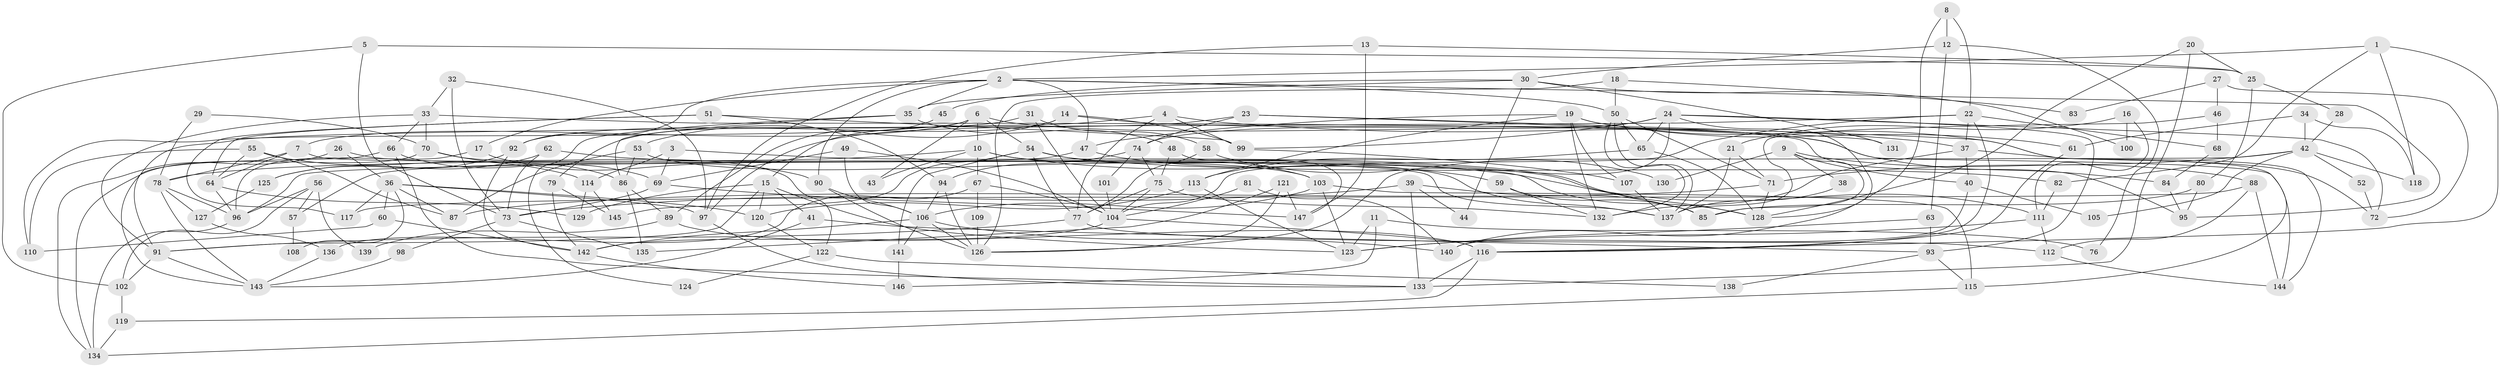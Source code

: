 // Generated by graph-tools (version 1.1) at 2025/02/03/09/25 03:02:04]
// undirected, 147 vertices, 294 edges
graph export_dot {
graph [start="1"]
  node [color=gray90,style=filled];
  1;
  2;
  3;
  4;
  5;
  6;
  7;
  8;
  9;
  10;
  11;
  12;
  13;
  14;
  15;
  16;
  17;
  18;
  19;
  20;
  21;
  22;
  23;
  24;
  25;
  26;
  27;
  28;
  29;
  30;
  31;
  32;
  33;
  34;
  35;
  36;
  37;
  38;
  39;
  40;
  41;
  42;
  43;
  44;
  45;
  46;
  47;
  48;
  49;
  50;
  51;
  52;
  53;
  54;
  55;
  56;
  57;
  58;
  59;
  60;
  61;
  62;
  63;
  64;
  65;
  66;
  67;
  68;
  69;
  70;
  71;
  72;
  73;
  74;
  75;
  76;
  77;
  78;
  79;
  80;
  81;
  82;
  83;
  84;
  85;
  86;
  87;
  88;
  89;
  90;
  91;
  92;
  93;
  94;
  95;
  96;
  97;
  98;
  99;
  100;
  101;
  102;
  103;
  104;
  105;
  106;
  107;
  108;
  109;
  110;
  111;
  112;
  113;
  114;
  115;
  116;
  117;
  118;
  119;
  120;
  121;
  122;
  123;
  124;
  125;
  126;
  127;
  128;
  129;
  130;
  131;
  132;
  133;
  134;
  135;
  136;
  137;
  138;
  139;
  140;
  141;
  142;
  143;
  144;
  145;
  146;
  147;
  1 -- 82;
  1 -- 116;
  1 -- 2;
  1 -- 118;
  2 -- 50;
  2 -- 17;
  2 -- 35;
  2 -- 47;
  2 -- 90;
  2 -- 92;
  2 -- 95;
  3 -- 69;
  3 -- 128;
  3 -- 114;
  4 -- 15;
  4 -- 99;
  4 -- 37;
  4 -- 77;
  5 -- 102;
  5 -- 25;
  5 -- 73;
  6 -- 7;
  6 -- 10;
  6 -- 43;
  6 -- 54;
  6 -- 110;
  6 -- 144;
  7 -- 137;
  7 -- 64;
  7 -- 78;
  8 -- 22;
  8 -- 140;
  8 -- 12;
  9 -- 88;
  9 -- 85;
  9 -- 38;
  9 -- 40;
  9 -- 130;
  10 -- 78;
  10 -- 67;
  10 -- 43;
  10 -- 85;
  10 -- 137;
  11 -- 146;
  11 -- 123;
  11 -- 76;
  12 -- 63;
  12 -- 30;
  12 -- 76;
  13 -- 97;
  13 -- 25;
  13 -- 147;
  14 -- 99;
  14 -- 79;
  14 -- 53;
  14 -- 84;
  15 -- 123;
  15 -- 91;
  15 -- 41;
  15 -- 120;
  15 -- 129;
  16 -- 111;
  16 -- 21;
  16 -- 100;
  17 -- 90;
  17 -- 96;
  18 -- 126;
  18 -- 50;
  18 -- 83;
  19 -- 61;
  19 -- 47;
  19 -- 107;
  19 -- 113;
  19 -- 115;
  19 -- 132;
  20 -- 133;
  20 -- 128;
  20 -- 25;
  21 -- 137;
  21 -- 71;
  22 -- 37;
  22 -- 91;
  22 -- 68;
  22 -- 104;
  22 -- 116;
  23 -- 74;
  23 -- 144;
  23 -- 97;
  23 -- 131;
  24 -- 128;
  24 -- 126;
  24 -- 65;
  24 -- 72;
  24 -- 74;
  24 -- 93;
  24 -- 99;
  25 -- 80;
  25 -- 28;
  26 -- 36;
  26 -- 134;
  26 -- 128;
  27 -- 72;
  27 -- 46;
  27 -- 83;
  28 -- 42;
  29 -- 70;
  29 -- 78;
  30 -- 35;
  30 -- 44;
  30 -- 45;
  30 -- 100;
  30 -- 131;
  31 -- 104;
  31 -- 92;
  31 -- 58;
  32 -- 97;
  32 -- 33;
  32 -- 73;
  33 -- 70;
  33 -- 66;
  33 -- 91;
  33 -- 95;
  34 -- 118;
  34 -- 42;
  34 -- 61;
  35 -- 48;
  35 -- 86;
  35 -- 124;
  36 -- 120;
  36 -- 87;
  36 -- 60;
  36 -- 97;
  36 -- 108;
  36 -- 117;
  37 -- 132;
  37 -- 40;
  37 -- 72;
  38 -- 137;
  39 -- 73;
  39 -- 133;
  39 -- 44;
  39 -- 85;
  40 -- 105;
  40 -- 140;
  41 -- 93;
  41 -- 143;
  42 -- 96;
  42 -- 71;
  42 -- 52;
  42 -- 105;
  42 -- 118;
  45 -- 89;
  46 -- 68;
  46 -- 137;
  47 -- 59;
  47 -- 57;
  48 -- 147;
  48 -- 75;
  49 -- 106;
  49 -- 104;
  49 -- 69;
  50 -- 71;
  50 -- 137;
  50 -- 65;
  50 -- 132;
  51 -- 64;
  51 -- 94;
  51 -- 99;
  51 -- 117;
  52 -- 72;
  53 -- 103;
  53 -- 86;
  53 -- 87;
  54 -- 77;
  54 -- 82;
  54 -- 103;
  54 -- 141;
  54 -- 145;
  55 -- 114;
  55 -- 110;
  55 -- 64;
  55 -- 87;
  56 -- 96;
  56 -- 102;
  56 -- 57;
  56 -- 139;
  57 -- 108;
  58 -- 77;
  58 -- 130;
  59 -- 85;
  59 -- 132;
  60 -- 142;
  60 -- 110;
  61 -- 116;
  62 -- 73;
  62 -- 111;
  62 -- 125;
  63 -- 123;
  63 -- 93;
  64 -- 96;
  64 -- 129;
  65 -- 113;
  65 -- 128;
  66 -- 143;
  66 -- 69;
  66 -- 133;
  67 -- 104;
  67 -- 136;
  67 -- 109;
  68 -- 84;
  69 -- 73;
  69 -- 147;
  70 -- 134;
  70 -- 86;
  70 -- 122;
  71 -- 87;
  71 -- 128;
  73 -- 98;
  73 -- 135;
  74 -- 75;
  74 -- 94;
  74 -- 101;
  75 -- 132;
  75 -- 104;
  75 -- 77;
  77 -- 91;
  77 -- 112;
  78 -- 143;
  78 -- 96;
  78 -- 127;
  79 -- 145;
  79 -- 142;
  80 -- 85;
  80 -- 95;
  81 -- 104;
  81 -- 140;
  82 -- 111;
  84 -- 95;
  86 -- 89;
  86 -- 135;
  88 -- 117;
  88 -- 144;
  88 -- 112;
  89 -- 116;
  89 -- 139;
  90 -- 126;
  90 -- 106;
  91 -- 102;
  91 -- 143;
  92 -- 142;
  92 -- 125;
  93 -- 115;
  93 -- 138;
  94 -- 106;
  94 -- 126;
  96 -- 134;
  97 -- 133;
  98 -- 143;
  99 -- 107;
  101 -- 104;
  102 -- 119;
  103 -- 106;
  103 -- 115;
  103 -- 123;
  104 -- 116;
  104 -- 142;
  106 -- 126;
  106 -- 140;
  106 -- 141;
  106 -- 142;
  107 -- 137;
  109 -- 126;
  111 -- 123;
  111 -- 112;
  112 -- 144;
  113 -- 120;
  113 -- 123;
  114 -- 129;
  114 -- 145;
  115 -- 134;
  116 -- 133;
  116 -- 119;
  119 -- 134;
  120 -- 122;
  121 -- 147;
  121 -- 135;
  121 -- 126;
  122 -- 124;
  122 -- 138;
  125 -- 127;
  127 -- 136;
  136 -- 143;
  141 -- 146;
  142 -- 146;
}
